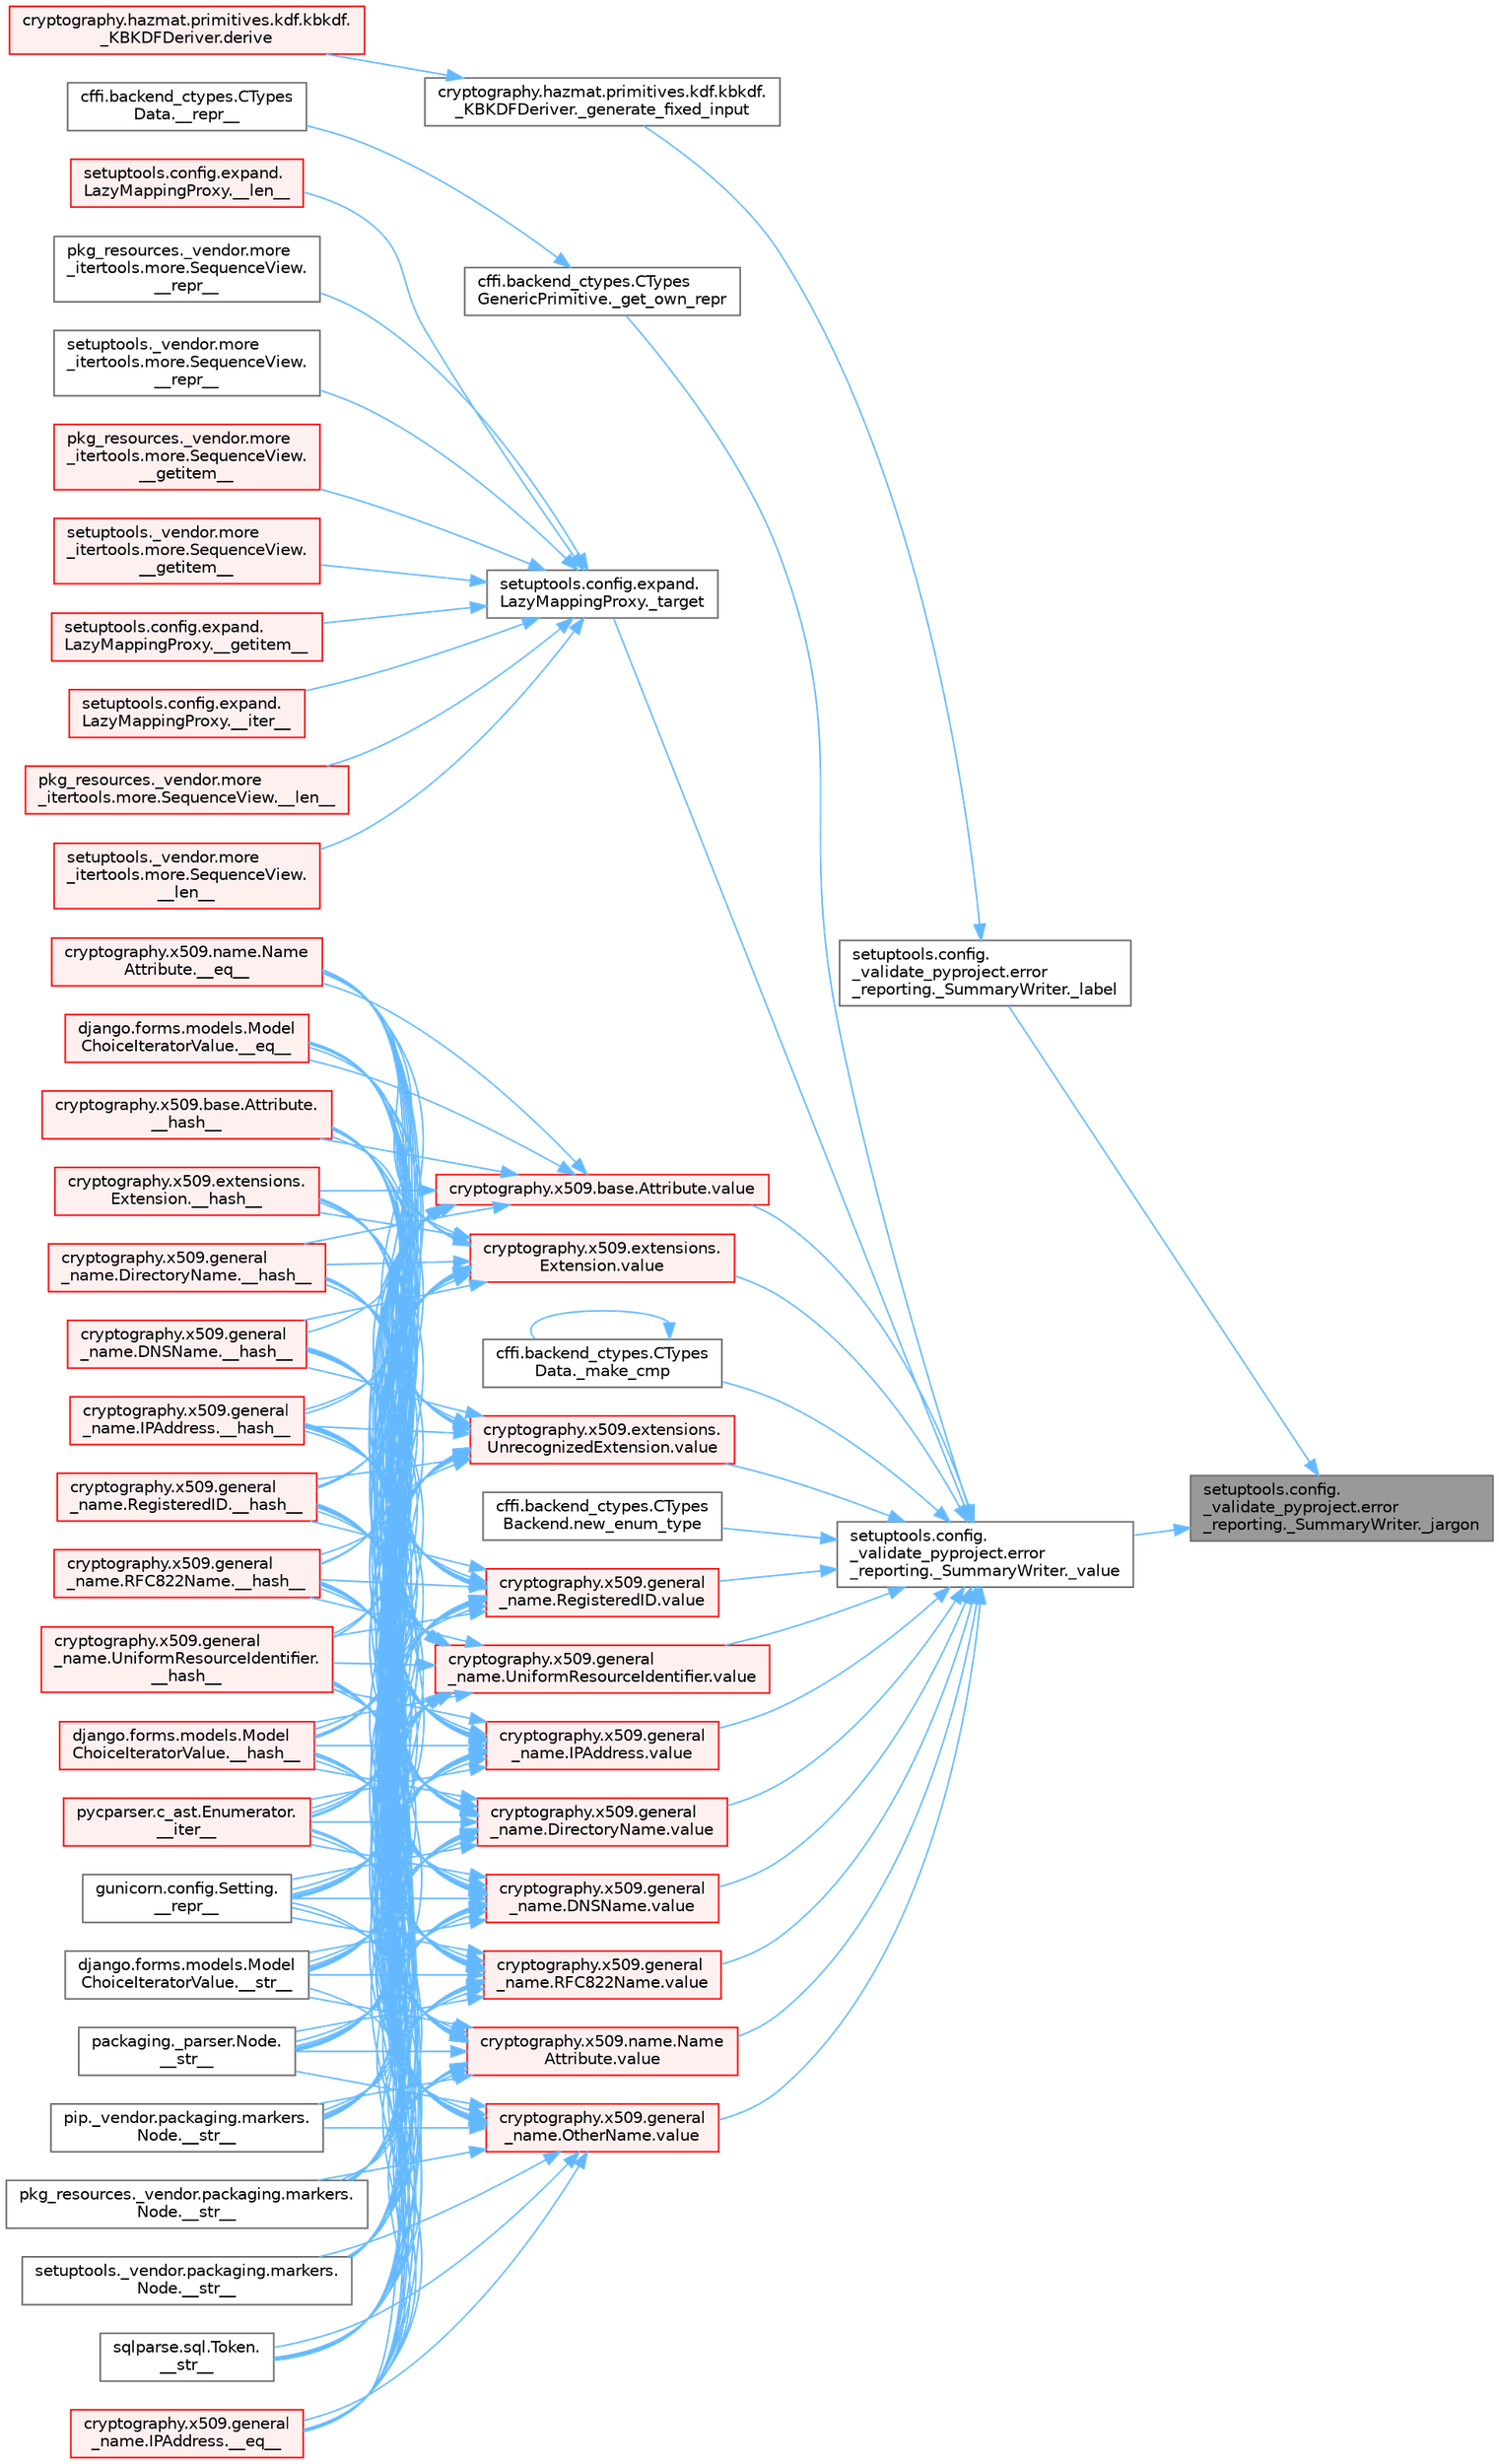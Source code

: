 digraph "setuptools.config._validate_pyproject.error_reporting._SummaryWriter._jargon"
{
 // LATEX_PDF_SIZE
  bgcolor="transparent";
  edge [fontname=Helvetica,fontsize=10,labelfontname=Helvetica,labelfontsize=10];
  node [fontname=Helvetica,fontsize=10,shape=box,height=0.2,width=0.4];
  rankdir="RL";
  Node1 [id="Node000001",label="setuptools.config.\l_validate_pyproject.error\l_reporting._SummaryWriter._jargon",height=0.2,width=0.4,color="gray40", fillcolor="grey60", style="filled", fontcolor="black",tooltip=" "];
  Node1 -> Node2 [id="edge1_Node000001_Node000002",dir="back",color="steelblue1",style="solid",tooltip=" "];
  Node2 [id="Node000002",label="setuptools.config.\l_validate_pyproject.error\l_reporting._SummaryWriter._label",height=0.2,width=0.4,color="grey40", fillcolor="white", style="filled",URL="$classsetuptools_1_1config_1_1__validate__pyproject_1_1error__reporting_1_1___summary_writer.html#a12c732ecc58a8f02077dc15148a44b86",tooltip=" "];
  Node2 -> Node3 [id="edge2_Node000002_Node000003",dir="back",color="steelblue1",style="solid",tooltip=" "];
  Node3 [id="Node000003",label="cryptography.hazmat.primitives.kdf.kbkdf.\l_KBKDFDeriver._generate_fixed_input",height=0.2,width=0.4,color="grey40", fillcolor="white", style="filled",URL="$classcryptography_1_1hazmat_1_1primitives_1_1kdf_1_1kbkdf_1_1___k_b_k_d_f_deriver.html#ae29dbef94394d2d3989c6a58e3390a30",tooltip=" "];
  Node3 -> Node4 [id="edge3_Node000003_Node000004",dir="back",color="steelblue1",style="solid",tooltip=" "];
  Node4 [id="Node000004",label="cryptography.hazmat.primitives.kdf.kbkdf.\l_KBKDFDeriver.derive",height=0.2,width=0.4,color="red", fillcolor="#FFF0F0", style="filled",URL="$classcryptography_1_1hazmat_1_1primitives_1_1kdf_1_1kbkdf_1_1___k_b_k_d_f_deriver.html#a44ae0bc2dd2e2a18aff4870c69dfcf14",tooltip=" "];
  Node1 -> Node3181 [id="edge4_Node000001_Node003181",dir="back",color="steelblue1",style="solid",tooltip=" "];
  Node3181 [id="Node003181",label="setuptools.config.\l_validate_pyproject.error\l_reporting._SummaryWriter._value",height=0.2,width=0.4,color="grey40", fillcolor="white", style="filled",URL="$classsetuptools_1_1config_1_1__validate__pyproject_1_1error__reporting_1_1___summary_writer.html#a28d60532640e0f6e9f0a8fe8ea5ca0bb",tooltip=" "];
  Node3181 -> Node1934 [id="edge5_Node003181_Node001934",dir="back",color="steelblue1",style="solid",tooltip=" "];
  Node1934 [id="Node001934",label="cffi.backend_ctypes.CTypes\lGenericPrimitive._get_own_repr",height=0.2,width=0.4,color="grey40", fillcolor="white", style="filled",URL="$classcffi_1_1backend__ctypes_1_1_c_types_generic_primitive.html#aa4149a55460666888a9d916f5321e8d9",tooltip=" "];
  Node1934 -> Node1935 [id="edge6_Node001934_Node001935",dir="back",color="steelblue1",style="solid",tooltip=" "];
  Node1935 [id="Node001935",label="cffi.backend_ctypes.CTypes\lData.__repr__",height=0.2,width=0.4,color="grey40", fillcolor="white", style="filled",URL="$classcffi_1_1backend__ctypes_1_1_c_types_data.html#a2e4647c1bfe6fa3a66c7103ae70a0399",tooltip=" "];
  Node3181 -> Node3182 [id="edge7_Node003181_Node003182",dir="back",color="steelblue1",style="solid",tooltip=" "];
  Node3182 [id="Node003182",label="cffi.backend_ctypes.CTypes\lData._make_cmp",height=0.2,width=0.4,color="grey40", fillcolor="white", style="filled",URL="$classcffi_1_1backend__ctypes_1_1_c_types_data.html#a7833275bcc37179c9fe0037ff90e2403",tooltip=" "];
  Node3182 -> Node3182 [id="edge8_Node003182_Node003182",dir="back",color="steelblue1",style="solid",tooltip=" "];
  Node3181 -> Node3183 [id="edge9_Node003181_Node003183",dir="back",color="steelblue1",style="solid",tooltip=" "];
  Node3183 [id="Node003183",label="setuptools.config.expand.\lLazyMappingProxy._target",height=0.2,width=0.4,color="grey40", fillcolor="white", style="filled",URL="$classsetuptools_1_1config_1_1expand_1_1_lazy_mapping_proxy.html#a6560be1f4804352acc99b9f73e564138",tooltip=" "];
  Node3183 -> Node3184 [id="edge10_Node003183_Node003184",dir="back",color="steelblue1",style="solid",tooltip=" "];
  Node3184 [id="Node003184",label="pkg_resources._vendor.more\l_itertools.more.SequenceView.\l__getitem__",height=0.2,width=0.4,color="red", fillcolor="#FFF0F0", style="filled",URL="$classpkg__resources_1_1__vendor_1_1more__itertools_1_1more_1_1_sequence_view.html#a488a98f16cc85463d2ada8e16c13d7c7",tooltip=" "];
  Node3183 -> Node3185 [id="edge11_Node003183_Node003185",dir="back",color="steelblue1",style="solid",tooltip=" "];
  Node3185 [id="Node003185",label="setuptools._vendor.more\l_itertools.more.SequenceView.\l__getitem__",height=0.2,width=0.4,color="red", fillcolor="#FFF0F0", style="filled",URL="$classsetuptools_1_1__vendor_1_1more__itertools_1_1more_1_1_sequence_view.html#a20f16e939282a61d8f8ea63e8c0aab57",tooltip=" "];
  Node3183 -> Node3186 [id="edge12_Node003183_Node003186",dir="back",color="steelblue1",style="solid",tooltip=" "];
  Node3186 [id="Node003186",label="setuptools.config.expand.\lLazyMappingProxy.__getitem__",height=0.2,width=0.4,color="red", fillcolor="#FFF0F0", style="filled",URL="$classsetuptools_1_1config_1_1expand_1_1_lazy_mapping_proxy.html#a3c1cb147cc972f15609158b8e36a450c",tooltip=" "];
  Node3183 -> Node3187 [id="edge13_Node003183_Node003187",dir="back",color="steelblue1",style="solid",tooltip=" "];
  Node3187 [id="Node003187",label="setuptools.config.expand.\lLazyMappingProxy.__iter__",height=0.2,width=0.4,color="red", fillcolor="#FFF0F0", style="filled",URL="$classsetuptools_1_1config_1_1expand_1_1_lazy_mapping_proxy.html#aafe21017733330a571d34b3ce5b97f88",tooltip=" "];
  Node3183 -> Node3188 [id="edge14_Node003183_Node003188",dir="back",color="steelblue1",style="solid",tooltip=" "];
  Node3188 [id="Node003188",label="pkg_resources._vendor.more\l_itertools.more.SequenceView.__len__",height=0.2,width=0.4,color="red", fillcolor="#FFF0F0", style="filled",URL="$classpkg__resources_1_1__vendor_1_1more__itertools_1_1more_1_1_sequence_view.html#a0a2bf71ca9f6c55112d7752468faf218",tooltip=" "];
  Node3183 -> Node3189 [id="edge15_Node003183_Node003189",dir="back",color="steelblue1",style="solid",tooltip=" "];
  Node3189 [id="Node003189",label="setuptools._vendor.more\l_itertools.more.SequenceView.\l__len__",height=0.2,width=0.4,color="red", fillcolor="#FFF0F0", style="filled",URL="$classsetuptools_1_1__vendor_1_1more__itertools_1_1more_1_1_sequence_view.html#abd530852b86c4d524cf2f741a6b05344",tooltip=" "];
  Node3183 -> Node3190 [id="edge16_Node003183_Node003190",dir="back",color="steelblue1",style="solid",tooltip=" "];
  Node3190 [id="Node003190",label="setuptools.config.expand.\lLazyMappingProxy.__len__",height=0.2,width=0.4,color="red", fillcolor="#FFF0F0", style="filled",URL="$classsetuptools_1_1config_1_1expand_1_1_lazy_mapping_proxy.html#aeced8ad23f8b1df5dcda07fe840bf128",tooltip=" "];
  Node3183 -> Node3191 [id="edge17_Node003183_Node003191",dir="back",color="steelblue1",style="solid",tooltip=" "];
  Node3191 [id="Node003191",label="pkg_resources._vendor.more\l_itertools.more.SequenceView.\l__repr__",height=0.2,width=0.4,color="grey40", fillcolor="white", style="filled",URL="$classpkg__resources_1_1__vendor_1_1more__itertools_1_1more_1_1_sequence_view.html#a6fc2b838b5e1960364eea0022e4cd2a3",tooltip=" "];
  Node3183 -> Node3192 [id="edge18_Node003183_Node003192",dir="back",color="steelblue1",style="solid",tooltip=" "];
  Node3192 [id="Node003192",label="setuptools._vendor.more\l_itertools.more.SequenceView.\l__repr__",height=0.2,width=0.4,color="grey40", fillcolor="white", style="filled",URL="$classsetuptools_1_1__vendor_1_1more__itertools_1_1more_1_1_sequence_view.html#acda079763bacfb2949b339c8318aa6f9",tooltip=" "];
  Node3181 -> Node3193 [id="edge19_Node003181_Node003193",dir="back",color="steelblue1",style="solid",tooltip=" "];
  Node3193 [id="Node003193",label="cffi.backend_ctypes.CTypes\lBackend.new_enum_type",height=0.2,width=0.4,color="grey40", fillcolor="white", style="filled",URL="$classcffi_1_1backend__ctypes_1_1_c_types_backend.html#a034236ced2cbc2d5fddbcf630654cf93",tooltip=" "];
  Node3181 -> Node3194 [id="edge20_Node003181_Node003194",dir="back",color="steelblue1",style="solid",tooltip=" "];
  Node3194 [id="Node003194",label="cryptography.x509.base.Attribute.value",height=0.2,width=0.4,color="red", fillcolor="#FFF0F0", style="filled",URL="$classcryptography_1_1x509_1_1base_1_1_attribute.html#a60472bf1e6c7d1a19111b910c23c097a",tooltip=" "];
  Node3194 -> Node827 [id="edge21_Node003194_Node000827",dir="back",color="steelblue1",style="solid",tooltip=" "];
  Node827 [id="Node000827",label="cryptography.x509.general\l_name.IPAddress.__eq__",height=0.2,width=0.4,color="red", fillcolor="#FFF0F0", style="filled",URL="$classcryptography_1_1x509_1_1general__name_1_1_i_p_address.html#a9f03c0f27b7fab1555e850429408e0c6",tooltip=" "];
  Node3194 -> Node828 [id="edge22_Node003194_Node000828",dir="back",color="steelblue1",style="solid",tooltip=" "];
  Node828 [id="Node000828",label="cryptography.x509.name.Name\lAttribute.__eq__",height=0.2,width=0.4,color="red", fillcolor="#FFF0F0", style="filled",URL="$classcryptography_1_1x509_1_1name_1_1_name_attribute.html#a3f7665b71204e40b3ad9e6f6cbd9c76b",tooltip=" "];
  Node3194 -> Node829 [id="edge23_Node003194_Node000829",dir="back",color="steelblue1",style="solid",tooltip=" "];
  Node829 [id="Node000829",label="django.forms.models.Model\lChoiceIteratorValue.__eq__",height=0.2,width=0.4,color="red", fillcolor="#FFF0F0", style="filled",URL="$classdjango_1_1forms_1_1models_1_1_model_choice_iterator_value.html#a5e0a7c8283981cabbbd59372a3664ba4",tooltip=" "];
  Node3194 -> Node830 [id="edge24_Node003194_Node000830",dir="back",color="steelblue1",style="solid",tooltip=" "];
  Node830 [id="Node000830",label="cryptography.x509.base.Attribute.\l__hash__",height=0.2,width=0.4,color="red", fillcolor="#FFF0F0", style="filled",URL="$classcryptography_1_1x509_1_1base_1_1_attribute.html#ac75831a8a55d19823de67d9bd79fea12",tooltip=" "];
  Node3194 -> Node479 [id="edge25_Node003194_Node000479",dir="back",color="steelblue1",style="solid",tooltip=" "];
  Node479 [id="Node000479",label="cryptography.x509.extensions.\lExtension.__hash__",height=0.2,width=0.4,color="red", fillcolor="#FFF0F0", style="filled",URL="$classcryptography_1_1x509_1_1extensions_1_1_extension.html#a7744510faba9373c947790041c25021e",tooltip=" "];
  Node3194 -> Node831 [id="edge26_Node003194_Node000831",dir="back",color="steelblue1",style="solid",tooltip=" "];
  Node831 [id="Node000831",label="cryptography.x509.general\l_name.DirectoryName.__hash__",height=0.2,width=0.4,color="red", fillcolor="#FFF0F0", style="filled",URL="$classcryptography_1_1x509_1_1general__name_1_1_directory_name.html#a72d42dff890691a0b51125ae2f26044e",tooltip=" "];
  Node3194 -> Node832 [id="edge27_Node003194_Node000832",dir="back",color="steelblue1",style="solid",tooltip=" "];
  Node832 [id="Node000832",label="cryptography.x509.general\l_name.DNSName.__hash__",height=0.2,width=0.4,color="red", fillcolor="#FFF0F0", style="filled",URL="$classcryptography_1_1x509_1_1general__name_1_1_d_n_s_name.html#a460f8dfd06b7596ce04fd2167416fded",tooltip=" "];
  Node3194 -> Node833 [id="edge28_Node003194_Node000833",dir="back",color="steelblue1",style="solid",tooltip=" "];
  Node833 [id="Node000833",label="cryptography.x509.general\l_name.IPAddress.__hash__",height=0.2,width=0.4,color="red", fillcolor="#FFF0F0", style="filled",URL="$classcryptography_1_1x509_1_1general__name_1_1_i_p_address.html#ab656cae16308d1b2937a28d05fb6c4d0",tooltip=" "];
  Node3194 -> Node834 [id="edge29_Node003194_Node000834",dir="back",color="steelblue1",style="solid",tooltip=" "];
  Node834 [id="Node000834",label="cryptography.x509.general\l_name.RegisteredID.__hash__",height=0.2,width=0.4,color="red", fillcolor="#FFF0F0", style="filled",URL="$classcryptography_1_1x509_1_1general__name_1_1_registered_i_d.html#af8d2046e0999f369244c67c2198733a7",tooltip=" "];
  Node3194 -> Node835 [id="edge30_Node003194_Node000835",dir="back",color="steelblue1",style="solid",tooltip=" "];
  Node835 [id="Node000835",label="cryptography.x509.general\l_name.RFC822Name.__hash__",height=0.2,width=0.4,color="red", fillcolor="#FFF0F0", style="filled",URL="$classcryptography_1_1x509_1_1general__name_1_1_r_f_c822_name.html#a81035374ac9fb28683c691986d008647",tooltip=" "];
  Node3194 -> Node836 [id="edge31_Node003194_Node000836",dir="back",color="steelblue1",style="solid",tooltip=" "];
  Node836 [id="Node000836",label="cryptography.x509.general\l_name.UniformResourceIdentifier.\l__hash__",height=0.2,width=0.4,color="red", fillcolor="#FFF0F0", style="filled",URL="$classcryptography_1_1x509_1_1general__name_1_1_uniform_resource_identifier.html#ac855ede87ae6fe5259923efe7a93fb86",tooltip=" "];
  Node3194 -> Node837 [id="edge32_Node003194_Node000837",dir="back",color="steelblue1",style="solid",tooltip=" "];
  Node837 [id="Node000837",label="django.forms.models.Model\lChoiceIteratorValue.__hash__",height=0.2,width=0.4,color="red", fillcolor="#FFF0F0", style="filled",URL="$classdjango_1_1forms_1_1models_1_1_model_choice_iterator_value.html#a4e38034545989b541d673781515faa87",tooltip=" "];
  Node3194 -> Node838 [id="edge33_Node003194_Node000838",dir="back",color="steelblue1",style="solid",tooltip=" "];
  Node838 [id="Node000838",label="pycparser.c_ast.Enumerator.\l__iter__",height=0.2,width=0.4,color="red", fillcolor="#FFF0F0", style="filled",URL="$classpycparser_1_1c__ast_1_1_enumerator.html#a3cf4b212d12eecc5f6dc9519e168e4d6",tooltip=" "];
  Node3194 -> Node839 [id="edge34_Node003194_Node000839",dir="back",color="steelblue1",style="solid",tooltip=" "];
  Node839 [id="Node000839",label="gunicorn.config.Setting.\l__repr__",height=0.2,width=0.4,color="grey40", fillcolor="white", style="filled",URL="$classgunicorn_1_1config_1_1_setting.html#aac61cf1b2eeb8df9723694b12567d07b",tooltip=" "];
  Node3194 -> Node840 [id="edge35_Node003194_Node000840",dir="back",color="steelblue1",style="solid",tooltip=" "];
  Node840 [id="Node000840",label="django.forms.models.Model\lChoiceIteratorValue.__str__",height=0.2,width=0.4,color="grey40", fillcolor="white", style="filled",URL="$classdjango_1_1forms_1_1models_1_1_model_choice_iterator_value.html#afbc2913ec5456c1b548c158e842675e8",tooltip=" "];
  Node3194 -> Node841 [id="edge36_Node003194_Node000841",dir="back",color="steelblue1",style="solid",tooltip=" "];
  Node841 [id="Node000841",label="packaging._parser.Node.\l__str__",height=0.2,width=0.4,color="grey40", fillcolor="white", style="filled",URL="$classpackaging_1_1__parser_1_1_node.html#a9e6bb62d834f746ff13813cd8b633ee9",tooltip=" "];
  Node3194 -> Node842 [id="edge37_Node003194_Node000842",dir="back",color="steelblue1",style="solid",tooltip=" "];
  Node842 [id="Node000842",label="pip._vendor.packaging.markers.\lNode.__str__",height=0.2,width=0.4,color="grey40", fillcolor="white", style="filled",URL="$classpip_1_1__vendor_1_1packaging_1_1markers_1_1_node.html#a62e2e518274efa7011d55b0db12e61b6",tooltip=" "];
  Node3194 -> Node843 [id="edge38_Node003194_Node000843",dir="back",color="steelblue1",style="solid",tooltip=" "];
  Node843 [id="Node000843",label="pkg_resources._vendor.packaging.markers.\lNode.__str__",height=0.2,width=0.4,color="grey40", fillcolor="white", style="filled",URL="$classpkg__resources_1_1__vendor_1_1packaging_1_1markers_1_1_node.html#a497b7878028993667ba8cac3657c571e",tooltip=" "];
  Node3194 -> Node844 [id="edge39_Node003194_Node000844",dir="back",color="steelblue1",style="solid",tooltip=" "];
  Node844 [id="Node000844",label="setuptools._vendor.packaging.markers.\lNode.__str__",height=0.2,width=0.4,color="grey40", fillcolor="white", style="filled",URL="$classsetuptools_1_1__vendor_1_1packaging_1_1markers_1_1_node.html#a61cd93b00c64e6b2b8c4c35028463f98",tooltip=" "];
  Node3194 -> Node845 [id="edge40_Node003194_Node000845",dir="back",color="steelblue1",style="solid",tooltip=" "];
  Node845 [id="Node000845",label="sqlparse.sql.Token.\l__str__",height=0.2,width=0.4,color="grey40", fillcolor="white", style="filled",URL="$classsqlparse_1_1sql_1_1_token.html#a256bde9f3e5675c64ead73d8d2d9dede",tooltip=" "];
  Node3181 -> Node3195 [id="edge41_Node003181_Node003195",dir="back",color="steelblue1",style="solid",tooltip=" "];
  Node3195 [id="Node003195",label="cryptography.x509.extensions.\lExtension.value",height=0.2,width=0.4,color="red", fillcolor="#FFF0F0", style="filled",URL="$classcryptography_1_1x509_1_1extensions_1_1_extension.html#a8c49255768af4af1c07670fd09fe42a7",tooltip=" "];
  Node3195 -> Node827 [id="edge42_Node003195_Node000827",dir="back",color="steelblue1",style="solid",tooltip=" "];
  Node3195 -> Node828 [id="edge43_Node003195_Node000828",dir="back",color="steelblue1",style="solid",tooltip=" "];
  Node3195 -> Node829 [id="edge44_Node003195_Node000829",dir="back",color="steelblue1",style="solid",tooltip=" "];
  Node3195 -> Node830 [id="edge45_Node003195_Node000830",dir="back",color="steelblue1",style="solid",tooltip=" "];
  Node3195 -> Node479 [id="edge46_Node003195_Node000479",dir="back",color="steelblue1",style="solid",tooltip=" "];
  Node3195 -> Node831 [id="edge47_Node003195_Node000831",dir="back",color="steelblue1",style="solid",tooltip=" "];
  Node3195 -> Node832 [id="edge48_Node003195_Node000832",dir="back",color="steelblue1",style="solid",tooltip=" "];
  Node3195 -> Node833 [id="edge49_Node003195_Node000833",dir="back",color="steelblue1",style="solid",tooltip=" "];
  Node3195 -> Node834 [id="edge50_Node003195_Node000834",dir="back",color="steelblue1",style="solid",tooltip=" "];
  Node3195 -> Node835 [id="edge51_Node003195_Node000835",dir="back",color="steelblue1",style="solid",tooltip=" "];
  Node3195 -> Node836 [id="edge52_Node003195_Node000836",dir="back",color="steelblue1",style="solid",tooltip=" "];
  Node3195 -> Node837 [id="edge53_Node003195_Node000837",dir="back",color="steelblue1",style="solid",tooltip=" "];
  Node3195 -> Node838 [id="edge54_Node003195_Node000838",dir="back",color="steelblue1",style="solid",tooltip=" "];
  Node3195 -> Node839 [id="edge55_Node003195_Node000839",dir="back",color="steelblue1",style="solid",tooltip=" "];
  Node3195 -> Node840 [id="edge56_Node003195_Node000840",dir="back",color="steelblue1",style="solid",tooltip=" "];
  Node3195 -> Node841 [id="edge57_Node003195_Node000841",dir="back",color="steelblue1",style="solid",tooltip=" "];
  Node3195 -> Node842 [id="edge58_Node003195_Node000842",dir="back",color="steelblue1",style="solid",tooltip=" "];
  Node3195 -> Node843 [id="edge59_Node003195_Node000843",dir="back",color="steelblue1",style="solid",tooltip=" "];
  Node3195 -> Node844 [id="edge60_Node003195_Node000844",dir="back",color="steelblue1",style="solid",tooltip=" "];
  Node3195 -> Node845 [id="edge61_Node003195_Node000845",dir="back",color="steelblue1",style="solid",tooltip=" "];
  Node3181 -> Node3196 [id="edge62_Node003181_Node003196",dir="back",color="steelblue1",style="solid",tooltip=" "];
  Node3196 [id="Node003196",label="cryptography.x509.extensions.\lUnrecognizedExtension.value",height=0.2,width=0.4,color="red", fillcolor="#FFF0F0", style="filled",URL="$classcryptography_1_1x509_1_1extensions_1_1_unrecognized_extension.html#a9992d78623e649a72caf3f3ce5a2c0f9",tooltip=" "];
  Node3196 -> Node827 [id="edge63_Node003196_Node000827",dir="back",color="steelblue1",style="solid",tooltip=" "];
  Node3196 -> Node828 [id="edge64_Node003196_Node000828",dir="back",color="steelblue1",style="solid",tooltip=" "];
  Node3196 -> Node829 [id="edge65_Node003196_Node000829",dir="back",color="steelblue1",style="solid",tooltip=" "];
  Node3196 -> Node830 [id="edge66_Node003196_Node000830",dir="back",color="steelblue1",style="solid",tooltip=" "];
  Node3196 -> Node479 [id="edge67_Node003196_Node000479",dir="back",color="steelblue1",style="solid",tooltip=" "];
  Node3196 -> Node831 [id="edge68_Node003196_Node000831",dir="back",color="steelblue1",style="solid",tooltip=" "];
  Node3196 -> Node832 [id="edge69_Node003196_Node000832",dir="back",color="steelblue1",style="solid",tooltip=" "];
  Node3196 -> Node833 [id="edge70_Node003196_Node000833",dir="back",color="steelblue1",style="solid",tooltip=" "];
  Node3196 -> Node834 [id="edge71_Node003196_Node000834",dir="back",color="steelblue1",style="solid",tooltip=" "];
  Node3196 -> Node835 [id="edge72_Node003196_Node000835",dir="back",color="steelblue1",style="solid",tooltip=" "];
  Node3196 -> Node836 [id="edge73_Node003196_Node000836",dir="back",color="steelblue1",style="solid",tooltip=" "];
  Node3196 -> Node837 [id="edge74_Node003196_Node000837",dir="back",color="steelblue1",style="solid",tooltip=" "];
  Node3196 -> Node838 [id="edge75_Node003196_Node000838",dir="back",color="steelblue1",style="solid",tooltip=" "];
  Node3196 -> Node839 [id="edge76_Node003196_Node000839",dir="back",color="steelblue1",style="solid",tooltip=" "];
  Node3196 -> Node840 [id="edge77_Node003196_Node000840",dir="back",color="steelblue1",style="solid",tooltip=" "];
  Node3196 -> Node841 [id="edge78_Node003196_Node000841",dir="back",color="steelblue1",style="solid",tooltip=" "];
  Node3196 -> Node842 [id="edge79_Node003196_Node000842",dir="back",color="steelblue1",style="solid",tooltip=" "];
  Node3196 -> Node843 [id="edge80_Node003196_Node000843",dir="back",color="steelblue1",style="solid",tooltip=" "];
  Node3196 -> Node844 [id="edge81_Node003196_Node000844",dir="back",color="steelblue1",style="solid",tooltip=" "];
  Node3196 -> Node845 [id="edge82_Node003196_Node000845",dir="back",color="steelblue1",style="solid",tooltip=" "];
  Node3181 -> Node3197 [id="edge83_Node003181_Node003197",dir="back",color="steelblue1",style="solid",tooltip=" "];
  Node3197 [id="Node003197",label="cryptography.x509.general\l_name.DirectoryName.value",height=0.2,width=0.4,color="red", fillcolor="#FFF0F0", style="filled",URL="$classcryptography_1_1x509_1_1general__name_1_1_directory_name.html#a68ccf077d3347ac26ff3c85cb234c9fe",tooltip=" "];
  Node3197 -> Node827 [id="edge84_Node003197_Node000827",dir="back",color="steelblue1",style="solid",tooltip=" "];
  Node3197 -> Node828 [id="edge85_Node003197_Node000828",dir="back",color="steelblue1",style="solid",tooltip=" "];
  Node3197 -> Node829 [id="edge86_Node003197_Node000829",dir="back",color="steelblue1",style="solid",tooltip=" "];
  Node3197 -> Node830 [id="edge87_Node003197_Node000830",dir="back",color="steelblue1",style="solid",tooltip=" "];
  Node3197 -> Node479 [id="edge88_Node003197_Node000479",dir="back",color="steelblue1",style="solid",tooltip=" "];
  Node3197 -> Node831 [id="edge89_Node003197_Node000831",dir="back",color="steelblue1",style="solid",tooltip=" "];
  Node3197 -> Node832 [id="edge90_Node003197_Node000832",dir="back",color="steelblue1",style="solid",tooltip=" "];
  Node3197 -> Node833 [id="edge91_Node003197_Node000833",dir="back",color="steelblue1",style="solid",tooltip=" "];
  Node3197 -> Node834 [id="edge92_Node003197_Node000834",dir="back",color="steelblue1",style="solid",tooltip=" "];
  Node3197 -> Node835 [id="edge93_Node003197_Node000835",dir="back",color="steelblue1",style="solid",tooltip=" "];
  Node3197 -> Node836 [id="edge94_Node003197_Node000836",dir="back",color="steelblue1",style="solid",tooltip=" "];
  Node3197 -> Node837 [id="edge95_Node003197_Node000837",dir="back",color="steelblue1",style="solid",tooltip=" "];
  Node3197 -> Node838 [id="edge96_Node003197_Node000838",dir="back",color="steelblue1",style="solid",tooltip=" "];
  Node3197 -> Node839 [id="edge97_Node003197_Node000839",dir="back",color="steelblue1",style="solid",tooltip=" "];
  Node3197 -> Node840 [id="edge98_Node003197_Node000840",dir="back",color="steelblue1",style="solid",tooltip=" "];
  Node3197 -> Node841 [id="edge99_Node003197_Node000841",dir="back",color="steelblue1",style="solid",tooltip=" "];
  Node3197 -> Node842 [id="edge100_Node003197_Node000842",dir="back",color="steelblue1",style="solid",tooltip=" "];
  Node3197 -> Node843 [id="edge101_Node003197_Node000843",dir="back",color="steelblue1",style="solid",tooltip=" "];
  Node3197 -> Node844 [id="edge102_Node003197_Node000844",dir="back",color="steelblue1",style="solid",tooltip=" "];
  Node3197 -> Node845 [id="edge103_Node003197_Node000845",dir="back",color="steelblue1",style="solid",tooltip=" "];
  Node3181 -> Node3198 [id="edge104_Node003181_Node003198",dir="back",color="steelblue1",style="solid",tooltip=" "];
  Node3198 [id="Node003198",label="cryptography.x509.general\l_name.DNSName.value",height=0.2,width=0.4,color="red", fillcolor="#FFF0F0", style="filled",URL="$classcryptography_1_1x509_1_1general__name_1_1_d_n_s_name.html#a93b054a2226f3b5f15aa11e51e8b2357",tooltip=" "];
  Node3198 -> Node827 [id="edge105_Node003198_Node000827",dir="back",color="steelblue1",style="solid",tooltip=" "];
  Node3198 -> Node828 [id="edge106_Node003198_Node000828",dir="back",color="steelblue1",style="solid",tooltip=" "];
  Node3198 -> Node829 [id="edge107_Node003198_Node000829",dir="back",color="steelblue1",style="solid",tooltip=" "];
  Node3198 -> Node830 [id="edge108_Node003198_Node000830",dir="back",color="steelblue1",style="solid",tooltip=" "];
  Node3198 -> Node479 [id="edge109_Node003198_Node000479",dir="back",color="steelblue1",style="solid",tooltip=" "];
  Node3198 -> Node831 [id="edge110_Node003198_Node000831",dir="back",color="steelblue1",style="solid",tooltip=" "];
  Node3198 -> Node832 [id="edge111_Node003198_Node000832",dir="back",color="steelblue1",style="solid",tooltip=" "];
  Node3198 -> Node833 [id="edge112_Node003198_Node000833",dir="back",color="steelblue1",style="solid",tooltip=" "];
  Node3198 -> Node834 [id="edge113_Node003198_Node000834",dir="back",color="steelblue1",style="solid",tooltip=" "];
  Node3198 -> Node835 [id="edge114_Node003198_Node000835",dir="back",color="steelblue1",style="solid",tooltip=" "];
  Node3198 -> Node836 [id="edge115_Node003198_Node000836",dir="back",color="steelblue1",style="solid",tooltip=" "];
  Node3198 -> Node837 [id="edge116_Node003198_Node000837",dir="back",color="steelblue1",style="solid",tooltip=" "];
  Node3198 -> Node838 [id="edge117_Node003198_Node000838",dir="back",color="steelblue1",style="solid",tooltip=" "];
  Node3198 -> Node839 [id="edge118_Node003198_Node000839",dir="back",color="steelblue1",style="solid",tooltip=" "];
  Node3198 -> Node840 [id="edge119_Node003198_Node000840",dir="back",color="steelblue1",style="solid",tooltip=" "];
  Node3198 -> Node841 [id="edge120_Node003198_Node000841",dir="back",color="steelblue1",style="solid",tooltip=" "];
  Node3198 -> Node842 [id="edge121_Node003198_Node000842",dir="back",color="steelblue1",style="solid",tooltip=" "];
  Node3198 -> Node843 [id="edge122_Node003198_Node000843",dir="back",color="steelblue1",style="solid",tooltip=" "];
  Node3198 -> Node844 [id="edge123_Node003198_Node000844",dir="back",color="steelblue1",style="solid",tooltip=" "];
  Node3198 -> Node845 [id="edge124_Node003198_Node000845",dir="back",color="steelblue1",style="solid",tooltip=" "];
  Node3181 -> Node3199 [id="edge125_Node003181_Node003199",dir="back",color="steelblue1",style="solid",tooltip=" "];
  Node3199 [id="Node003199",label="cryptography.x509.general\l_name.IPAddress.value",height=0.2,width=0.4,color="red", fillcolor="#FFF0F0", style="filled",URL="$classcryptography_1_1x509_1_1general__name_1_1_i_p_address.html#a514cf4d34f9d4eac1db384e30bfd545c",tooltip=" "];
  Node3199 -> Node827 [id="edge126_Node003199_Node000827",dir="back",color="steelblue1",style="solid",tooltip=" "];
  Node3199 -> Node828 [id="edge127_Node003199_Node000828",dir="back",color="steelblue1",style="solid",tooltip=" "];
  Node3199 -> Node829 [id="edge128_Node003199_Node000829",dir="back",color="steelblue1",style="solid",tooltip=" "];
  Node3199 -> Node830 [id="edge129_Node003199_Node000830",dir="back",color="steelblue1",style="solid",tooltip=" "];
  Node3199 -> Node479 [id="edge130_Node003199_Node000479",dir="back",color="steelblue1",style="solid",tooltip=" "];
  Node3199 -> Node831 [id="edge131_Node003199_Node000831",dir="back",color="steelblue1",style="solid",tooltip=" "];
  Node3199 -> Node832 [id="edge132_Node003199_Node000832",dir="back",color="steelblue1",style="solid",tooltip=" "];
  Node3199 -> Node833 [id="edge133_Node003199_Node000833",dir="back",color="steelblue1",style="solid",tooltip=" "];
  Node3199 -> Node834 [id="edge134_Node003199_Node000834",dir="back",color="steelblue1",style="solid",tooltip=" "];
  Node3199 -> Node835 [id="edge135_Node003199_Node000835",dir="back",color="steelblue1",style="solid",tooltip=" "];
  Node3199 -> Node836 [id="edge136_Node003199_Node000836",dir="back",color="steelblue1",style="solid",tooltip=" "];
  Node3199 -> Node837 [id="edge137_Node003199_Node000837",dir="back",color="steelblue1",style="solid",tooltip=" "];
  Node3199 -> Node838 [id="edge138_Node003199_Node000838",dir="back",color="steelblue1",style="solid",tooltip=" "];
  Node3199 -> Node839 [id="edge139_Node003199_Node000839",dir="back",color="steelblue1",style="solid",tooltip=" "];
  Node3199 -> Node840 [id="edge140_Node003199_Node000840",dir="back",color="steelblue1",style="solid",tooltip=" "];
  Node3199 -> Node841 [id="edge141_Node003199_Node000841",dir="back",color="steelblue1",style="solid",tooltip=" "];
  Node3199 -> Node842 [id="edge142_Node003199_Node000842",dir="back",color="steelblue1",style="solid",tooltip=" "];
  Node3199 -> Node843 [id="edge143_Node003199_Node000843",dir="back",color="steelblue1",style="solid",tooltip=" "];
  Node3199 -> Node844 [id="edge144_Node003199_Node000844",dir="back",color="steelblue1",style="solid",tooltip=" "];
  Node3199 -> Node845 [id="edge145_Node003199_Node000845",dir="back",color="steelblue1",style="solid",tooltip=" "];
  Node3181 -> Node3200 [id="edge146_Node003181_Node003200",dir="back",color="steelblue1",style="solid",tooltip=" "];
  Node3200 [id="Node003200",label="cryptography.x509.general\l_name.OtherName.value",height=0.2,width=0.4,color="red", fillcolor="#FFF0F0", style="filled",URL="$classcryptography_1_1x509_1_1general__name_1_1_other_name.html#adc049986474090e83a8ff9ed596f53f6",tooltip=" "];
  Node3200 -> Node827 [id="edge147_Node003200_Node000827",dir="back",color="steelblue1",style="solid",tooltip=" "];
  Node3200 -> Node828 [id="edge148_Node003200_Node000828",dir="back",color="steelblue1",style="solid",tooltip=" "];
  Node3200 -> Node829 [id="edge149_Node003200_Node000829",dir="back",color="steelblue1",style="solid",tooltip=" "];
  Node3200 -> Node830 [id="edge150_Node003200_Node000830",dir="back",color="steelblue1",style="solid",tooltip=" "];
  Node3200 -> Node479 [id="edge151_Node003200_Node000479",dir="back",color="steelblue1",style="solid",tooltip=" "];
  Node3200 -> Node831 [id="edge152_Node003200_Node000831",dir="back",color="steelblue1",style="solid",tooltip=" "];
  Node3200 -> Node832 [id="edge153_Node003200_Node000832",dir="back",color="steelblue1",style="solid",tooltip=" "];
  Node3200 -> Node833 [id="edge154_Node003200_Node000833",dir="back",color="steelblue1",style="solid",tooltip=" "];
  Node3200 -> Node834 [id="edge155_Node003200_Node000834",dir="back",color="steelblue1",style="solid",tooltip=" "];
  Node3200 -> Node835 [id="edge156_Node003200_Node000835",dir="back",color="steelblue1",style="solid",tooltip=" "];
  Node3200 -> Node836 [id="edge157_Node003200_Node000836",dir="back",color="steelblue1",style="solid",tooltip=" "];
  Node3200 -> Node837 [id="edge158_Node003200_Node000837",dir="back",color="steelblue1",style="solid",tooltip=" "];
  Node3200 -> Node838 [id="edge159_Node003200_Node000838",dir="back",color="steelblue1",style="solid",tooltip=" "];
  Node3200 -> Node839 [id="edge160_Node003200_Node000839",dir="back",color="steelblue1",style="solid",tooltip=" "];
  Node3200 -> Node840 [id="edge161_Node003200_Node000840",dir="back",color="steelblue1",style="solid",tooltip=" "];
  Node3200 -> Node841 [id="edge162_Node003200_Node000841",dir="back",color="steelblue1",style="solid",tooltip=" "];
  Node3200 -> Node842 [id="edge163_Node003200_Node000842",dir="back",color="steelblue1",style="solid",tooltip=" "];
  Node3200 -> Node843 [id="edge164_Node003200_Node000843",dir="back",color="steelblue1",style="solid",tooltip=" "];
  Node3200 -> Node844 [id="edge165_Node003200_Node000844",dir="back",color="steelblue1",style="solid",tooltip=" "];
  Node3200 -> Node845 [id="edge166_Node003200_Node000845",dir="back",color="steelblue1",style="solid",tooltip=" "];
  Node3181 -> Node3201 [id="edge167_Node003181_Node003201",dir="back",color="steelblue1",style="solid",tooltip=" "];
  Node3201 [id="Node003201",label="cryptography.x509.general\l_name.RegisteredID.value",height=0.2,width=0.4,color="red", fillcolor="#FFF0F0", style="filled",URL="$classcryptography_1_1x509_1_1general__name_1_1_registered_i_d.html#a54915bad33598e65e1299ae76700053c",tooltip=" "];
  Node3201 -> Node827 [id="edge168_Node003201_Node000827",dir="back",color="steelblue1",style="solid",tooltip=" "];
  Node3201 -> Node828 [id="edge169_Node003201_Node000828",dir="back",color="steelblue1",style="solid",tooltip=" "];
  Node3201 -> Node829 [id="edge170_Node003201_Node000829",dir="back",color="steelblue1",style="solid",tooltip=" "];
  Node3201 -> Node830 [id="edge171_Node003201_Node000830",dir="back",color="steelblue1",style="solid",tooltip=" "];
  Node3201 -> Node479 [id="edge172_Node003201_Node000479",dir="back",color="steelblue1",style="solid",tooltip=" "];
  Node3201 -> Node831 [id="edge173_Node003201_Node000831",dir="back",color="steelblue1",style="solid",tooltip=" "];
  Node3201 -> Node832 [id="edge174_Node003201_Node000832",dir="back",color="steelblue1",style="solid",tooltip=" "];
  Node3201 -> Node833 [id="edge175_Node003201_Node000833",dir="back",color="steelblue1",style="solid",tooltip=" "];
  Node3201 -> Node834 [id="edge176_Node003201_Node000834",dir="back",color="steelblue1",style="solid",tooltip=" "];
  Node3201 -> Node835 [id="edge177_Node003201_Node000835",dir="back",color="steelblue1",style="solid",tooltip=" "];
  Node3201 -> Node836 [id="edge178_Node003201_Node000836",dir="back",color="steelblue1",style="solid",tooltip=" "];
  Node3201 -> Node837 [id="edge179_Node003201_Node000837",dir="back",color="steelblue1",style="solid",tooltip=" "];
  Node3201 -> Node838 [id="edge180_Node003201_Node000838",dir="back",color="steelblue1",style="solid",tooltip=" "];
  Node3201 -> Node839 [id="edge181_Node003201_Node000839",dir="back",color="steelblue1",style="solid",tooltip=" "];
  Node3201 -> Node840 [id="edge182_Node003201_Node000840",dir="back",color="steelblue1",style="solid",tooltip=" "];
  Node3201 -> Node841 [id="edge183_Node003201_Node000841",dir="back",color="steelblue1",style="solid",tooltip=" "];
  Node3201 -> Node842 [id="edge184_Node003201_Node000842",dir="back",color="steelblue1",style="solid",tooltip=" "];
  Node3201 -> Node843 [id="edge185_Node003201_Node000843",dir="back",color="steelblue1",style="solid",tooltip=" "];
  Node3201 -> Node844 [id="edge186_Node003201_Node000844",dir="back",color="steelblue1",style="solid",tooltip=" "];
  Node3201 -> Node845 [id="edge187_Node003201_Node000845",dir="back",color="steelblue1",style="solid",tooltip=" "];
  Node3181 -> Node3202 [id="edge188_Node003181_Node003202",dir="back",color="steelblue1",style="solid",tooltip=" "];
  Node3202 [id="Node003202",label="cryptography.x509.general\l_name.RFC822Name.value",height=0.2,width=0.4,color="red", fillcolor="#FFF0F0", style="filled",URL="$classcryptography_1_1x509_1_1general__name_1_1_r_f_c822_name.html#a63c29183b28ccc19efeb5894b261e70d",tooltip=" "];
  Node3202 -> Node827 [id="edge189_Node003202_Node000827",dir="back",color="steelblue1",style="solid",tooltip=" "];
  Node3202 -> Node828 [id="edge190_Node003202_Node000828",dir="back",color="steelblue1",style="solid",tooltip=" "];
  Node3202 -> Node829 [id="edge191_Node003202_Node000829",dir="back",color="steelblue1",style="solid",tooltip=" "];
  Node3202 -> Node830 [id="edge192_Node003202_Node000830",dir="back",color="steelblue1",style="solid",tooltip=" "];
  Node3202 -> Node479 [id="edge193_Node003202_Node000479",dir="back",color="steelblue1",style="solid",tooltip=" "];
  Node3202 -> Node831 [id="edge194_Node003202_Node000831",dir="back",color="steelblue1",style="solid",tooltip=" "];
  Node3202 -> Node832 [id="edge195_Node003202_Node000832",dir="back",color="steelblue1",style="solid",tooltip=" "];
  Node3202 -> Node833 [id="edge196_Node003202_Node000833",dir="back",color="steelblue1",style="solid",tooltip=" "];
  Node3202 -> Node834 [id="edge197_Node003202_Node000834",dir="back",color="steelblue1",style="solid",tooltip=" "];
  Node3202 -> Node835 [id="edge198_Node003202_Node000835",dir="back",color="steelblue1",style="solid",tooltip=" "];
  Node3202 -> Node836 [id="edge199_Node003202_Node000836",dir="back",color="steelblue1",style="solid",tooltip=" "];
  Node3202 -> Node837 [id="edge200_Node003202_Node000837",dir="back",color="steelblue1",style="solid",tooltip=" "];
  Node3202 -> Node838 [id="edge201_Node003202_Node000838",dir="back",color="steelblue1",style="solid",tooltip=" "];
  Node3202 -> Node839 [id="edge202_Node003202_Node000839",dir="back",color="steelblue1",style="solid",tooltip=" "];
  Node3202 -> Node840 [id="edge203_Node003202_Node000840",dir="back",color="steelblue1",style="solid",tooltip=" "];
  Node3202 -> Node841 [id="edge204_Node003202_Node000841",dir="back",color="steelblue1",style="solid",tooltip=" "];
  Node3202 -> Node842 [id="edge205_Node003202_Node000842",dir="back",color="steelblue1",style="solid",tooltip=" "];
  Node3202 -> Node843 [id="edge206_Node003202_Node000843",dir="back",color="steelblue1",style="solid",tooltip=" "];
  Node3202 -> Node844 [id="edge207_Node003202_Node000844",dir="back",color="steelblue1",style="solid",tooltip=" "];
  Node3202 -> Node845 [id="edge208_Node003202_Node000845",dir="back",color="steelblue1",style="solid",tooltip=" "];
  Node3181 -> Node3203 [id="edge209_Node003181_Node003203",dir="back",color="steelblue1",style="solid",tooltip=" "];
  Node3203 [id="Node003203",label="cryptography.x509.general\l_name.UniformResourceIdentifier.value",height=0.2,width=0.4,color="red", fillcolor="#FFF0F0", style="filled",URL="$classcryptography_1_1x509_1_1general__name_1_1_uniform_resource_identifier.html#a62c2508b5e9961e78426b268e20f412f",tooltip=" "];
  Node3203 -> Node827 [id="edge210_Node003203_Node000827",dir="back",color="steelblue1",style="solid",tooltip=" "];
  Node3203 -> Node828 [id="edge211_Node003203_Node000828",dir="back",color="steelblue1",style="solid",tooltip=" "];
  Node3203 -> Node829 [id="edge212_Node003203_Node000829",dir="back",color="steelblue1",style="solid",tooltip=" "];
  Node3203 -> Node830 [id="edge213_Node003203_Node000830",dir="back",color="steelblue1",style="solid",tooltip=" "];
  Node3203 -> Node479 [id="edge214_Node003203_Node000479",dir="back",color="steelblue1",style="solid",tooltip=" "];
  Node3203 -> Node831 [id="edge215_Node003203_Node000831",dir="back",color="steelblue1",style="solid",tooltip=" "];
  Node3203 -> Node832 [id="edge216_Node003203_Node000832",dir="back",color="steelblue1",style="solid",tooltip=" "];
  Node3203 -> Node833 [id="edge217_Node003203_Node000833",dir="back",color="steelblue1",style="solid",tooltip=" "];
  Node3203 -> Node834 [id="edge218_Node003203_Node000834",dir="back",color="steelblue1",style="solid",tooltip=" "];
  Node3203 -> Node835 [id="edge219_Node003203_Node000835",dir="back",color="steelblue1",style="solid",tooltip=" "];
  Node3203 -> Node836 [id="edge220_Node003203_Node000836",dir="back",color="steelblue1",style="solid",tooltip=" "];
  Node3203 -> Node837 [id="edge221_Node003203_Node000837",dir="back",color="steelblue1",style="solid",tooltip=" "];
  Node3203 -> Node838 [id="edge222_Node003203_Node000838",dir="back",color="steelblue1",style="solid",tooltip=" "];
  Node3203 -> Node839 [id="edge223_Node003203_Node000839",dir="back",color="steelblue1",style="solid",tooltip=" "];
  Node3203 -> Node840 [id="edge224_Node003203_Node000840",dir="back",color="steelblue1",style="solid",tooltip=" "];
  Node3203 -> Node841 [id="edge225_Node003203_Node000841",dir="back",color="steelblue1",style="solid",tooltip=" "];
  Node3203 -> Node842 [id="edge226_Node003203_Node000842",dir="back",color="steelblue1",style="solid",tooltip=" "];
  Node3203 -> Node843 [id="edge227_Node003203_Node000843",dir="back",color="steelblue1",style="solid",tooltip=" "];
  Node3203 -> Node844 [id="edge228_Node003203_Node000844",dir="back",color="steelblue1",style="solid",tooltip=" "];
  Node3203 -> Node845 [id="edge229_Node003203_Node000845",dir="back",color="steelblue1",style="solid",tooltip=" "];
  Node3181 -> Node3204 [id="edge230_Node003181_Node003204",dir="back",color="steelblue1",style="solid",tooltip=" "];
  Node3204 [id="Node003204",label="cryptography.x509.name.Name\lAttribute.value",height=0.2,width=0.4,color="red", fillcolor="#FFF0F0", style="filled",URL="$classcryptography_1_1x509_1_1name_1_1_name_attribute.html#af39a23a036a8c8a731fb74018c6c58f7",tooltip=" "];
  Node3204 -> Node827 [id="edge231_Node003204_Node000827",dir="back",color="steelblue1",style="solid",tooltip=" "];
  Node3204 -> Node828 [id="edge232_Node003204_Node000828",dir="back",color="steelblue1",style="solid",tooltip=" "];
  Node3204 -> Node829 [id="edge233_Node003204_Node000829",dir="back",color="steelblue1",style="solid",tooltip=" "];
  Node3204 -> Node830 [id="edge234_Node003204_Node000830",dir="back",color="steelblue1",style="solid",tooltip=" "];
  Node3204 -> Node479 [id="edge235_Node003204_Node000479",dir="back",color="steelblue1",style="solid",tooltip=" "];
  Node3204 -> Node831 [id="edge236_Node003204_Node000831",dir="back",color="steelblue1",style="solid",tooltip=" "];
  Node3204 -> Node832 [id="edge237_Node003204_Node000832",dir="back",color="steelblue1",style="solid",tooltip=" "];
  Node3204 -> Node833 [id="edge238_Node003204_Node000833",dir="back",color="steelblue1",style="solid",tooltip=" "];
  Node3204 -> Node834 [id="edge239_Node003204_Node000834",dir="back",color="steelblue1",style="solid",tooltip=" "];
  Node3204 -> Node835 [id="edge240_Node003204_Node000835",dir="back",color="steelblue1",style="solid",tooltip=" "];
  Node3204 -> Node836 [id="edge241_Node003204_Node000836",dir="back",color="steelblue1",style="solid",tooltip=" "];
  Node3204 -> Node837 [id="edge242_Node003204_Node000837",dir="back",color="steelblue1",style="solid",tooltip=" "];
  Node3204 -> Node838 [id="edge243_Node003204_Node000838",dir="back",color="steelblue1",style="solid",tooltip=" "];
  Node3204 -> Node839 [id="edge244_Node003204_Node000839",dir="back",color="steelblue1",style="solid",tooltip=" "];
  Node3204 -> Node840 [id="edge245_Node003204_Node000840",dir="back",color="steelblue1",style="solid",tooltip=" "];
  Node3204 -> Node841 [id="edge246_Node003204_Node000841",dir="back",color="steelblue1",style="solid",tooltip=" "];
  Node3204 -> Node842 [id="edge247_Node003204_Node000842",dir="back",color="steelblue1",style="solid",tooltip=" "];
  Node3204 -> Node843 [id="edge248_Node003204_Node000843",dir="back",color="steelblue1",style="solid",tooltip=" "];
  Node3204 -> Node844 [id="edge249_Node003204_Node000844",dir="back",color="steelblue1",style="solid",tooltip=" "];
  Node3204 -> Node845 [id="edge250_Node003204_Node000845",dir="back",color="steelblue1",style="solid",tooltip=" "];
}
